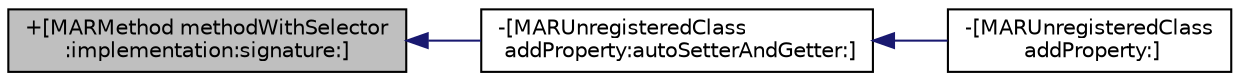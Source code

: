 digraph "+[MARMethod methodWithSelector:implementation:signature:]"
{
  edge [fontname="Helvetica",fontsize="10",labelfontname="Helvetica",labelfontsize="10"];
  node [fontname="Helvetica",fontsize="10",shape=record];
  rankdir="LR";
  Node27 [label="+[MARMethod methodWithSelector\l:implementation:signature:]",height=0.2,width=0.4,color="black", fillcolor="grey75", style="filled", fontcolor="black"];
  Node27 -> Node28 [dir="back",color="midnightblue",fontsize="10",style="solid"];
  Node28 [label="-[MARUnregisteredClass\l addProperty:autoSetterAndGetter:]",height=0.2,width=0.4,color="black", fillcolor="white", style="filled",URL="$interface_m_a_r_unregistered_class.html#ae488ab11298cf080a4e69df914a0089f"];
  Node28 -> Node29 [dir="back",color="midnightblue",fontsize="10",style="solid"];
  Node29 [label="-[MARUnregisteredClass\l addProperty:]",height=0.2,width=0.4,color="black", fillcolor="white", style="filled",URL="$interface_m_a_r_unregistered_class.html#afe38f5df71ee6cdcdf4b890b4d1c5a43"];
}
